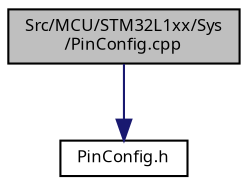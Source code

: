 digraph "Src/MCU/STM32L1xx/Sys/PinConfig.cpp"
{
  edge [fontname="Sans",fontsize="8",labelfontname="Sans",labelfontsize="8"];
  node [fontname="Sans",fontsize="8",shape=record];
  Node1 [label="Src/MCU/STM32L1xx/Sys\l/PinConfig.cpp",height=0.2,width=0.4,color="black", fillcolor="grey75", style="filled", fontcolor="black"];
  Node1 -> Node2 [color="midnightblue",fontsize="8",style="solid",fontname="Sans"];
  Node2 [label="PinConfig.h",height=0.2,width=0.4,color="black", fillcolor="white", style="filled",URL="$_pin_config_8h.html"];
}
